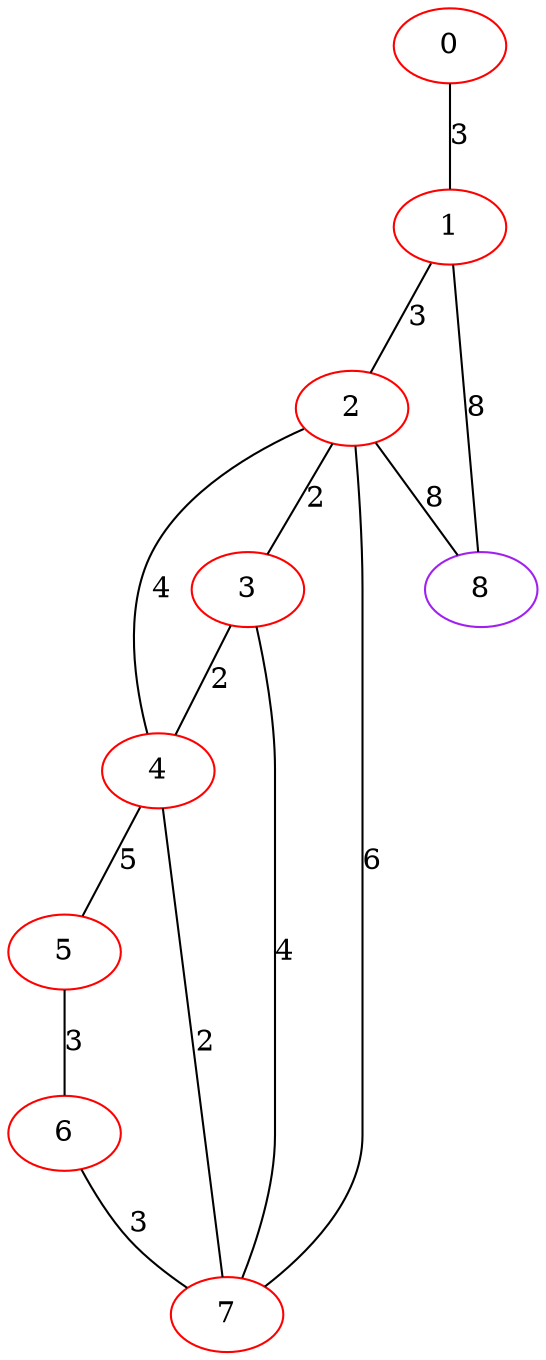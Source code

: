 graph "" {
0 [color=red, weight=1];
1 [color=red, weight=1];
2 [color=red, weight=1];
3 [color=red, weight=1];
4 [color=red, weight=1];
5 [color=red, weight=1];
6 [color=red, weight=1];
7 [color=red, weight=1];
8 [color=purple, weight=4];
0 -- 1  [key=0, label=3];
1 -- 8  [key=0, label=8];
1 -- 2  [key=0, label=3];
2 -- 8  [key=0, label=8];
2 -- 3  [key=0, label=2];
2 -- 4  [key=0, label=4];
2 -- 7  [key=0, label=6];
3 -- 4  [key=0, label=2];
3 -- 7  [key=0, label=4];
4 -- 5  [key=0, label=5];
4 -- 7  [key=0, label=2];
5 -- 6  [key=0, label=3];
6 -- 7  [key=0, label=3];
}
